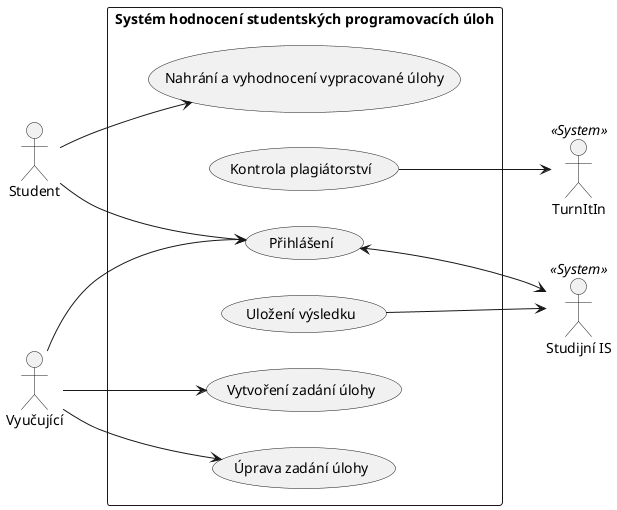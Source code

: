 @startuml usecase
left to right direction

:Student: as student
:Vyučující: as vyucujici
:TurnItIn: << System >> as turnitin 
:Studijní IS: << System >> as sis

rectangle "Systém hodnocení studentských programovacích úloh" {
   (Vytvoření zadání úlohy) as vytvoreni_ulohy
   (Úprava zadání úlohy) as uprava_ulohy
   (Nahrání a vyhodnocení vypracované úlohy) as nahrat_vyhodnotit_ulohu
   (Kontrola plagiátorství) as antiplag_kontrola
   (Uložení výsledku) as ulozeni_vysledku
  (Přihlášení) as login
}

student --> login
student --> nahrat_vyhodnotit_ulohu

vyucujici --> login
vyucujici --> vytvoreni_ulohy
vyucujici --> uprava_ulohy

login <--> sis
ulozeni_vysledku --> sis
antiplag_kontrola --> turnitin
@enduml